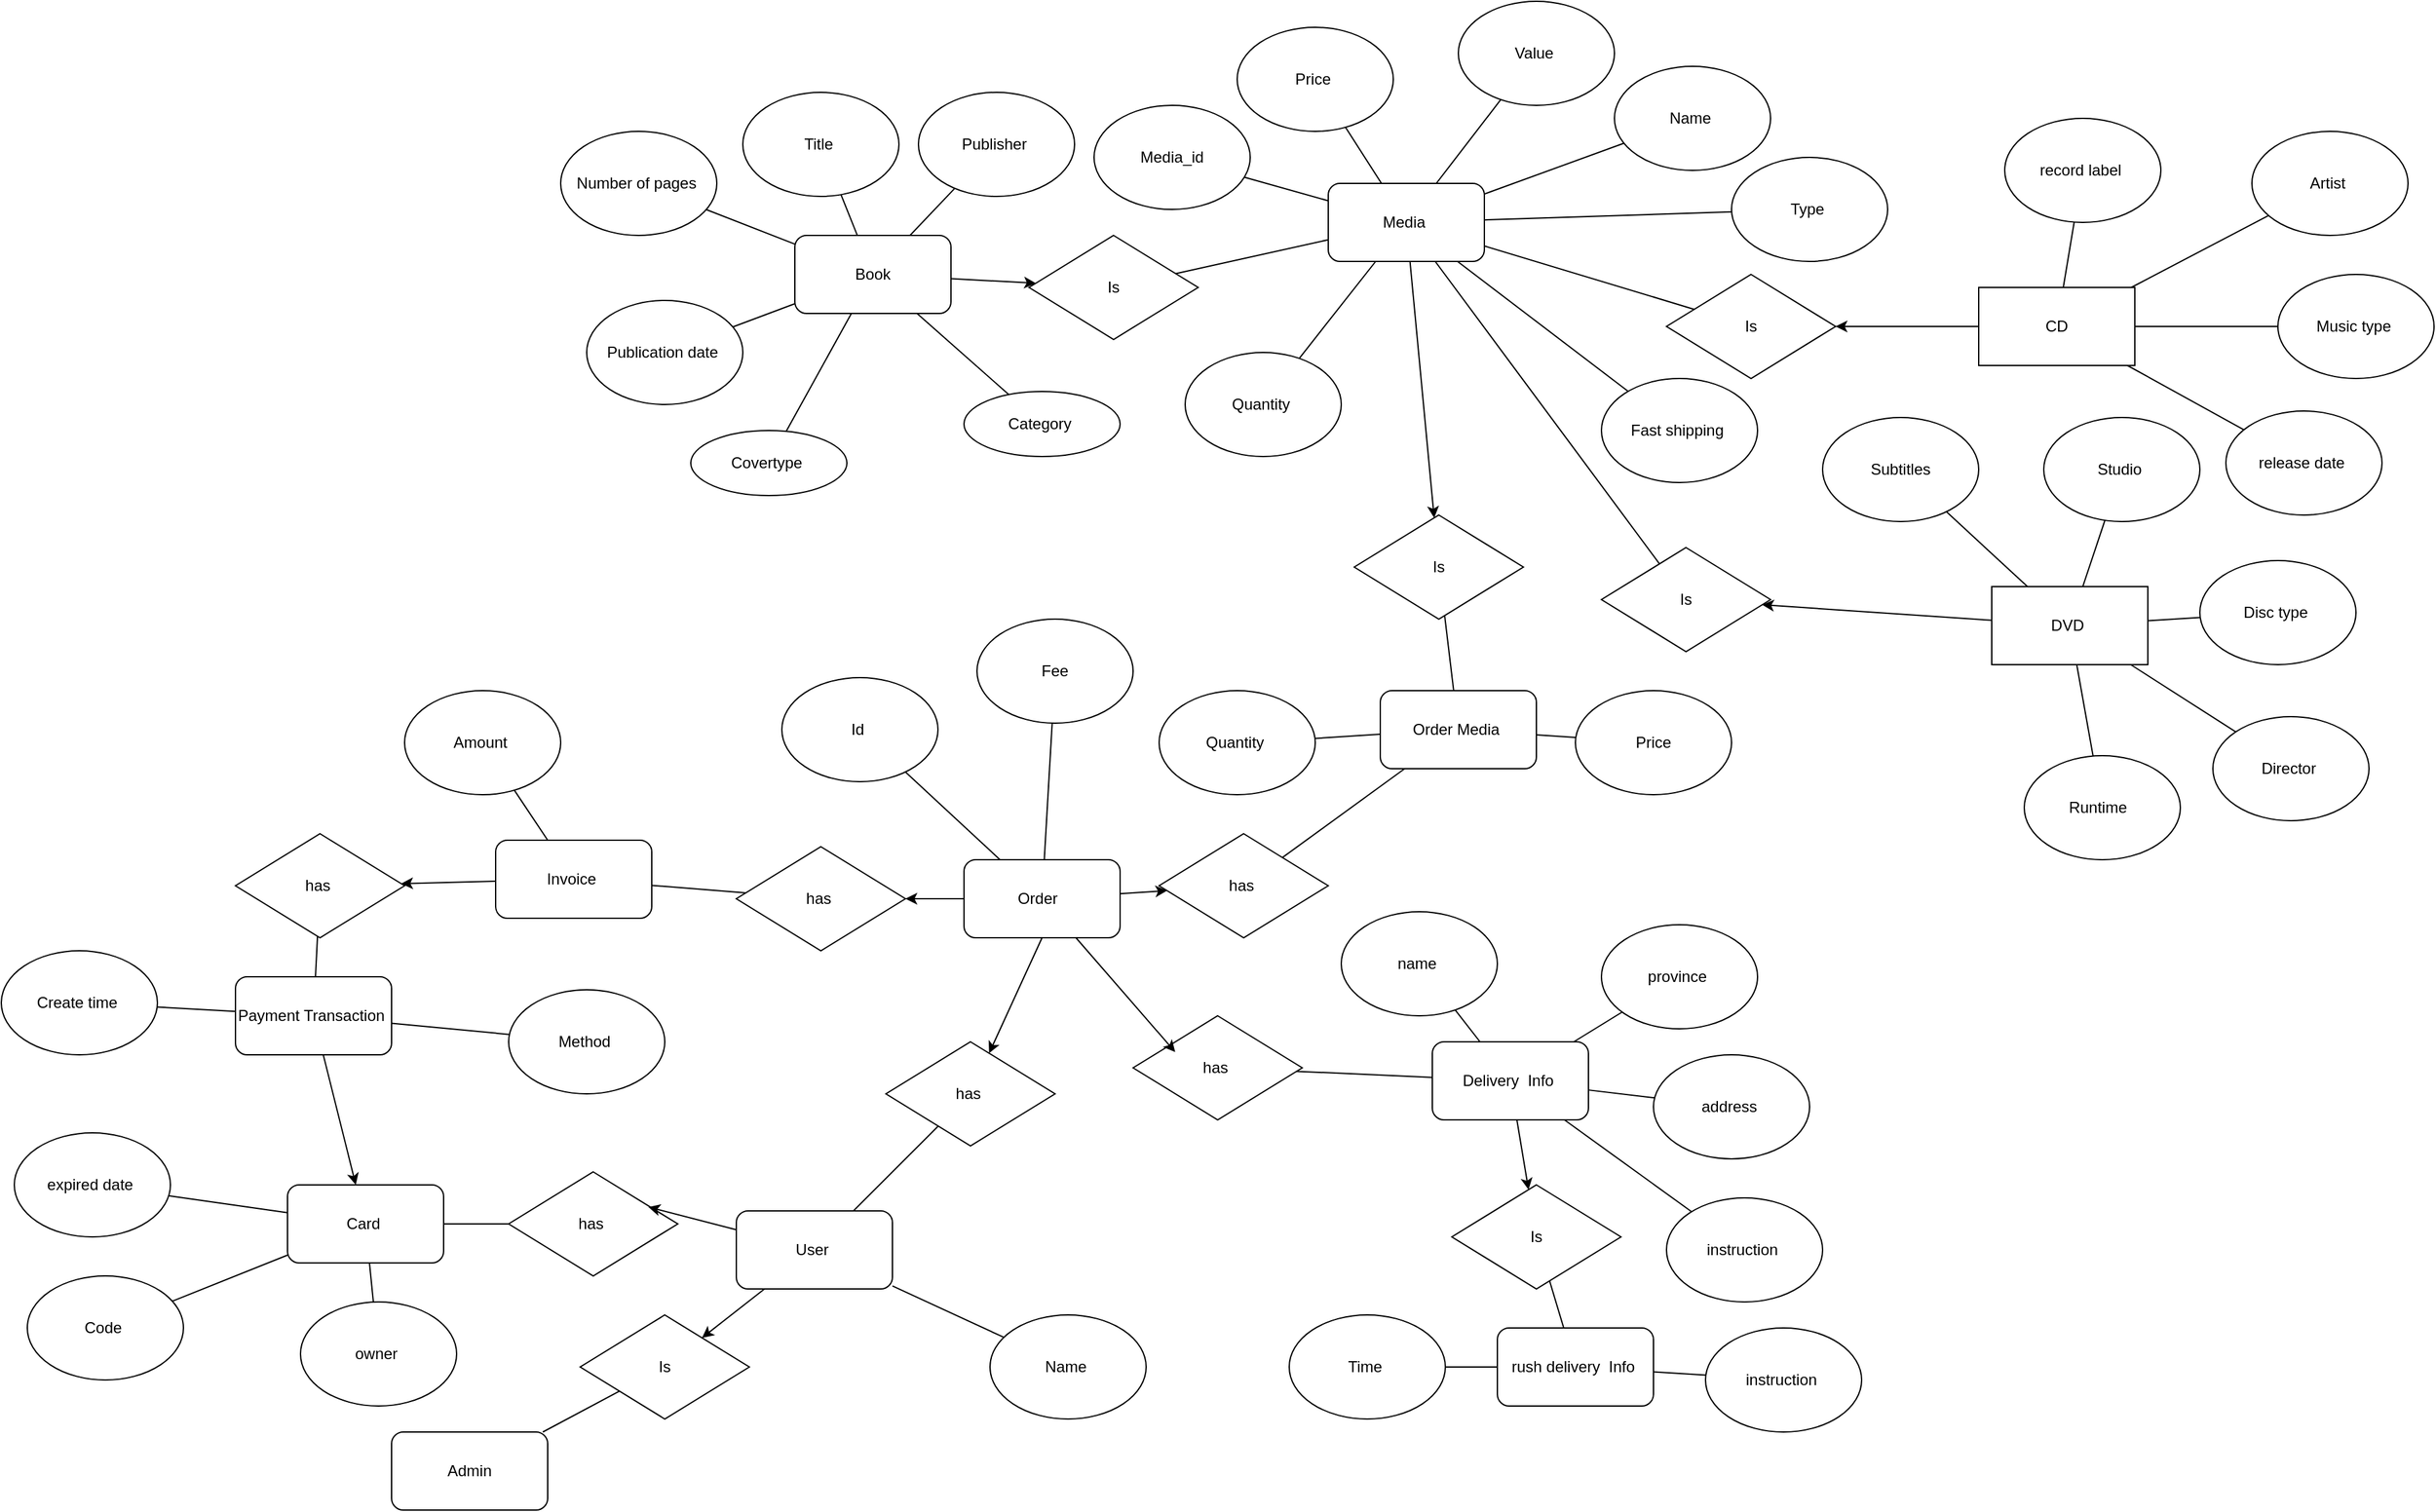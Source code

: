 <mxfile version="22.1.16" type="device">
  <diagram name="Page-1" id="R1H3UA-tNkKQL1K4CGxP">
    <mxGraphModel dx="1954" dy="619" grid="1" gridSize="10" guides="1" tooltips="1" connect="1" arrows="1" fold="1" page="1" pageScale="1" pageWidth="850" pageHeight="1100" math="0" shadow="0">
      <root>
        <mxCell id="0" />
        <mxCell id="1" parent="0" />
        <mxCell id="XvCOI-l9SwH52kkt3zpC-1" value="Book" style="rounded=1;whiteSpace=wrap;html=1;" parent="1" vertex="1">
          <mxGeometry x="210" y="270" width="120" height="60" as="geometry" />
        </mxCell>
        <mxCell id="XvCOI-l9SwH52kkt3zpC-2" value="Number of pages&amp;nbsp;" style="ellipse;whiteSpace=wrap;html=1;" parent="1" vertex="1">
          <mxGeometry x="30" y="190" width="120" height="80" as="geometry" />
        </mxCell>
        <mxCell id="XvCOI-l9SwH52kkt3zpC-3" value="Title&amp;nbsp;" style="ellipse;whiteSpace=wrap;html=1;" parent="1" vertex="1">
          <mxGeometry x="170" y="160" width="120" height="80" as="geometry" />
        </mxCell>
        <mxCell id="XvCOI-l9SwH52kkt3zpC-4" value="Publisher&amp;nbsp;" style="ellipse;whiteSpace=wrap;html=1;" parent="1" vertex="1">
          <mxGeometry x="305" y="160" width="120" height="80" as="geometry" />
        </mxCell>
        <mxCell id="XvCOI-l9SwH52kkt3zpC-5" value="Publication date&amp;nbsp;" style="ellipse;whiteSpace=wrap;html=1;" parent="1" vertex="1">
          <mxGeometry x="50" y="320" width="120" height="80" as="geometry" />
        </mxCell>
        <mxCell id="XvCOI-l9SwH52kkt3zpC-6" value="" style="endArrow=none;html=1;rounded=0;" parent="1" source="XvCOI-l9SwH52kkt3zpC-5" target="XvCOI-l9SwH52kkt3zpC-1" edge="1">
          <mxGeometry width="50" height="50" relative="1" as="geometry">
            <mxPoint x="400" y="340" as="sourcePoint" />
            <mxPoint x="450" y="290" as="targetPoint" />
          </mxGeometry>
        </mxCell>
        <mxCell id="XvCOI-l9SwH52kkt3zpC-7" value="" style="endArrow=none;html=1;rounded=0;" parent="1" source="XvCOI-l9SwH52kkt3zpC-2" target="XvCOI-l9SwH52kkt3zpC-1" edge="1">
          <mxGeometry width="50" height="50" relative="1" as="geometry">
            <mxPoint x="172" y="351" as="sourcePoint" />
            <mxPoint x="220" y="333" as="targetPoint" />
          </mxGeometry>
        </mxCell>
        <mxCell id="XvCOI-l9SwH52kkt3zpC-8" value="" style="endArrow=none;html=1;rounded=0;" parent="1" source="XvCOI-l9SwH52kkt3zpC-3" target="XvCOI-l9SwH52kkt3zpC-1" edge="1">
          <mxGeometry width="50" height="50" relative="1" as="geometry">
            <mxPoint x="182" y="361" as="sourcePoint" />
            <mxPoint x="230" y="343" as="targetPoint" />
          </mxGeometry>
        </mxCell>
        <mxCell id="XvCOI-l9SwH52kkt3zpC-9" value="" style="endArrow=none;html=1;rounded=0;" parent="1" source="XvCOI-l9SwH52kkt3zpC-4" target="XvCOI-l9SwH52kkt3zpC-1" edge="1">
          <mxGeometry width="50" height="50" relative="1" as="geometry">
            <mxPoint x="255" y="249" as="sourcePoint" />
            <mxPoint x="268" y="280" as="targetPoint" />
          </mxGeometry>
        </mxCell>
        <mxCell id="XvCOI-l9SwH52kkt3zpC-10" value="Media&amp;nbsp;" style="rounded=1;whiteSpace=wrap;html=1;" parent="1" vertex="1">
          <mxGeometry x="620" y="230" width="120" height="60" as="geometry" />
        </mxCell>
        <mxCell id="XvCOI-l9SwH52kkt3zpC-11" value="Media_id" style="ellipse;whiteSpace=wrap;html=1;" parent="1" vertex="1">
          <mxGeometry x="440" y="170" width="120" height="80" as="geometry" />
        </mxCell>
        <mxCell id="XvCOI-l9SwH52kkt3zpC-12" value="Price&amp;nbsp;" style="ellipse;whiteSpace=wrap;html=1;" parent="1" vertex="1">
          <mxGeometry x="550" y="110" width="120" height="80" as="geometry" />
        </mxCell>
        <mxCell id="XvCOI-l9SwH52kkt3zpC-13" value="Type&amp;nbsp;" style="ellipse;whiteSpace=wrap;html=1;" parent="1" vertex="1">
          <mxGeometry x="930" y="210" width="120" height="80" as="geometry" />
        </mxCell>
        <mxCell id="XvCOI-l9SwH52kkt3zpC-15" value="Name&amp;nbsp;" style="ellipse;whiteSpace=wrap;html=1;" parent="1" vertex="1">
          <mxGeometry x="840" y="140" width="120" height="80" as="geometry" />
        </mxCell>
        <mxCell id="XvCOI-l9SwH52kkt3zpC-16" value="" style="endArrow=none;html=1;rounded=0;" parent="1" source="XvCOI-l9SwH52kkt3zpC-11" target="XvCOI-l9SwH52kkt3zpC-10" edge="1">
          <mxGeometry width="50" height="50" relative="1" as="geometry">
            <mxPoint x="540" y="340" as="sourcePoint" />
            <mxPoint x="623.164" y="298.426" as="targetPoint" />
          </mxGeometry>
        </mxCell>
        <mxCell id="XvCOI-l9SwH52kkt3zpC-17" value="" style="endArrow=none;html=1;rounded=0;" parent="1" source="XvCOI-l9SwH52kkt3zpC-12" target="XvCOI-l9SwH52kkt3zpC-10" edge="1">
          <mxGeometry width="50" height="50" relative="1" as="geometry">
            <mxPoint x="569" y="250" as="sourcePoint" />
            <mxPoint x="660" y="290" as="targetPoint" />
          </mxGeometry>
        </mxCell>
        <mxCell id="XvCOI-l9SwH52kkt3zpC-18" value="" style="endArrow=none;html=1;rounded=0;" parent="1" source="XvCOI-l9SwH52kkt3zpC-15" target="XvCOI-l9SwH52kkt3zpC-10" edge="1">
          <mxGeometry width="50" height="50" relative="1" as="geometry">
            <mxPoint x="667" y="250" as="sourcePoint" />
            <mxPoint x="697.132" y="298.58" as="targetPoint" />
          </mxGeometry>
        </mxCell>
        <mxCell id="XvCOI-l9SwH52kkt3zpC-19" value="" style="endArrow=none;html=1;rounded=0;" parent="1" source="XvCOI-l9SwH52kkt3zpC-13" target="XvCOI-l9SwH52kkt3zpC-10" edge="1">
          <mxGeometry width="50" height="50" relative="1" as="geometry">
            <mxPoint x="763" y="261" as="sourcePoint" />
            <mxPoint x="715.635" y="315.021" as="targetPoint" />
          </mxGeometry>
        </mxCell>
        <mxCell id="XvCOI-l9SwH52kkt3zpC-20" value="Is" style="rhombus;whiteSpace=wrap;html=1;" parent="1" vertex="1">
          <mxGeometry x="390" y="270" width="130" height="80" as="geometry" />
        </mxCell>
        <mxCell id="XvCOI-l9SwH52kkt3zpC-23" value="CD" style="rounded=0;whiteSpace=wrap;html=1;" parent="1" vertex="1">
          <mxGeometry x="1120" y="310" width="120" height="60" as="geometry" />
        </mxCell>
        <mxCell id="XvCOI-l9SwH52kkt3zpC-25" value="" style="endArrow=classic;html=1;rounded=0;" parent="1" source="XvCOI-l9SwH52kkt3zpC-1" target="XvCOI-l9SwH52kkt3zpC-20" edge="1">
          <mxGeometry width="50" height="50" relative="1" as="geometry">
            <mxPoint x="360" y="350" as="sourcePoint" />
            <mxPoint x="410" y="300" as="targetPoint" />
          </mxGeometry>
        </mxCell>
        <mxCell id="XvCOI-l9SwH52kkt3zpC-26" value="Is" style="rhombus;whiteSpace=wrap;html=1;" parent="1" vertex="1">
          <mxGeometry x="880" y="300" width="130" height="80" as="geometry" />
        </mxCell>
        <mxCell id="XvCOI-l9SwH52kkt3zpC-27" value="" style="endArrow=classic;html=1;rounded=0;" parent="1" source="XvCOI-l9SwH52kkt3zpC-23" target="XvCOI-l9SwH52kkt3zpC-26" edge="1">
          <mxGeometry width="50" height="50" relative="1" as="geometry">
            <mxPoint x="870" y="440" as="sourcePoint" />
            <mxPoint x="920" y="390" as="targetPoint" />
          </mxGeometry>
        </mxCell>
        <mxCell id="XvCOI-l9SwH52kkt3zpC-28" value="" style="endArrow=none;html=1;rounded=0;" parent="1" source="XvCOI-l9SwH52kkt3zpC-20" target="XvCOI-l9SwH52kkt3zpC-10" edge="1">
          <mxGeometry width="50" height="50" relative="1" as="geometry">
            <mxPoint x="570" y="250" as="sourcePoint" />
            <mxPoint x="639" y="300" as="targetPoint" />
          </mxGeometry>
        </mxCell>
        <mxCell id="XvCOI-l9SwH52kkt3zpC-29" value="" style="endArrow=none;html=1;rounded=0;" parent="1" source="XvCOI-l9SwH52kkt3zpC-10" target="XvCOI-l9SwH52kkt3zpC-26" edge="1">
          <mxGeometry width="50" height="50" relative="1" as="geometry">
            <mxPoint x="541" y="316" as="sourcePoint" />
            <mxPoint x="620" y="324" as="targetPoint" />
          </mxGeometry>
        </mxCell>
        <mxCell id="Qv5DYJu_NGLK9d-pOGgD-1" value="Covertype&amp;nbsp;" style="ellipse;whiteSpace=wrap;html=1;" parent="1" vertex="1">
          <mxGeometry x="130" y="420" width="120" height="50" as="geometry" />
        </mxCell>
        <mxCell id="Qv5DYJu_NGLK9d-pOGgD-3" value="" style="endArrow=none;html=1;rounded=0;" parent="1" source="Qv5DYJu_NGLK9d-pOGgD-1" target="XvCOI-l9SwH52kkt3zpC-1" edge="1">
          <mxGeometry width="50" height="50" relative="1" as="geometry">
            <mxPoint x="540" y="350" as="sourcePoint" />
            <mxPoint x="590" y="300" as="targetPoint" />
          </mxGeometry>
        </mxCell>
        <mxCell id="Qv5DYJu_NGLK9d-pOGgD-5" value="Category&amp;nbsp;" style="ellipse;whiteSpace=wrap;html=1;" parent="1" vertex="1">
          <mxGeometry x="340" y="390" width="120" height="50" as="geometry" />
        </mxCell>
        <mxCell id="Qv5DYJu_NGLK9d-pOGgD-10" value="" style="endArrow=none;html=1;rounded=0;" parent="1" source="Qv5DYJu_NGLK9d-pOGgD-5" target="XvCOI-l9SwH52kkt3zpC-1" edge="1">
          <mxGeometry width="50" height="50" relative="1" as="geometry">
            <mxPoint x="540" y="350" as="sourcePoint" />
            <mxPoint x="590" y="300" as="targetPoint" />
          </mxGeometry>
        </mxCell>
        <mxCell id="Qv5DYJu_NGLK9d-pOGgD-11" value="Value&amp;nbsp;" style="ellipse;whiteSpace=wrap;html=1;" parent="1" vertex="1">
          <mxGeometry x="720" y="90" width="120" height="80" as="geometry" />
        </mxCell>
        <mxCell id="Qv5DYJu_NGLK9d-pOGgD-12" value="" style="endArrow=none;html=1;rounded=0;" parent="1" source="XvCOI-l9SwH52kkt3zpC-10" target="Qv5DYJu_NGLK9d-pOGgD-11" edge="1">
          <mxGeometry width="50" height="50" relative="1" as="geometry">
            <mxPoint x="540" y="350" as="sourcePoint" />
            <mxPoint x="590" y="300" as="targetPoint" />
          </mxGeometry>
        </mxCell>
        <mxCell id="Qv5DYJu_NGLK9d-pOGgD-13" value="Quantity&amp;nbsp;" style="ellipse;whiteSpace=wrap;html=1;" parent="1" vertex="1">
          <mxGeometry x="510" y="360" width="120" height="80" as="geometry" />
        </mxCell>
        <mxCell id="Qv5DYJu_NGLK9d-pOGgD-14" value="Fast shipping&amp;nbsp;" style="ellipse;whiteSpace=wrap;html=1;" parent="1" vertex="1">
          <mxGeometry x="830" y="380" width="120" height="80" as="geometry" />
        </mxCell>
        <mxCell id="Qv5DYJu_NGLK9d-pOGgD-15" value="" style="endArrow=none;html=1;rounded=0;" parent="1" source="Qv5DYJu_NGLK9d-pOGgD-13" target="XvCOI-l9SwH52kkt3zpC-10" edge="1">
          <mxGeometry width="50" height="50" relative="1" as="geometry">
            <mxPoint x="540" y="350" as="sourcePoint" />
            <mxPoint x="590" y="300" as="targetPoint" />
          </mxGeometry>
        </mxCell>
        <mxCell id="Qv5DYJu_NGLK9d-pOGgD-16" value="" style="endArrow=none;html=1;rounded=0;" parent="1" source="Qv5DYJu_NGLK9d-pOGgD-14" target="XvCOI-l9SwH52kkt3zpC-10" edge="1">
          <mxGeometry width="50" height="50" relative="1" as="geometry">
            <mxPoint x="615" y="378" as="sourcePoint" />
            <mxPoint x="647" y="350" as="targetPoint" />
          </mxGeometry>
        </mxCell>
        <mxCell id="Qv5DYJu_NGLK9d-pOGgD-19" value="record label&amp;nbsp;" style="ellipse;whiteSpace=wrap;html=1;" parent="1" vertex="1">
          <mxGeometry x="1140" y="180" width="120" height="80" as="geometry" />
        </mxCell>
        <mxCell id="Qv5DYJu_NGLK9d-pOGgD-20" value="Artist&amp;nbsp;" style="ellipse;whiteSpace=wrap;html=1;" parent="1" vertex="1">
          <mxGeometry x="1330" y="190" width="120" height="80" as="geometry" />
        </mxCell>
        <mxCell id="Qv5DYJu_NGLK9d-pOGgD-21" value="Music type&amp;nbsp;" style="ellipse;whiteSpace=wrap;html=1;" parent="1" vertex="1">
          <mxGeometry x="1350" y="300" width="120" height="80" as="geometry" />
        </mxCell>
        <mxCell id="Qv5DYJu_NGLK9d-pOGgD-22" value="release date&amp;nbsp;" style="ellipse;whiteSpace=wrap;html=1;" parent="1" vertex="1">
          <mxGeometry x="1310" y="405" width="120" height="80" as="geometry" />
        </mxCell>
        <mxCell id="Qv5DYJu_NGLK9d-pOGgD-23" value="" style="endArrow=none;html=1;rounded=0;" parent="1" source="Qv5DYJu_NGLK9d-pOGgD-19" target="XvCOI-l9SwH52kkt3zpC-23" edge="1">
          <mxGeometry width="50" height="50" relative="1" as="geometry">
            <mxPoint x="942" y="271" as="sourcePoint" />
            <mxPoint x="740" y="309" as="targetPoint" />
          </mxGeometry>
        </mxCell>
        <mxCell id="Qv5DYJu_NGLK9d-pOGgD-24" value="" style="endArrow=none;html=1;rounded=0;" parent="1" source="Qv5DYJu_NGLK9d-pOGgD-20" target="XvCOI-l9SwH52kkt3zpC-23" edge="1">
          <mxGeometry width="50" height="50" relative="1" as="geometry">
            <mxPoint x="1203" y="270" as="sourcePoint" />
            <mxPoint x="1195" y="320" as="targetPoint" />
          </mxGeometry>
        </mxCell>
        <mxCell id="Qv5DYJu_NGLK9d-pOGgD-27" value="" style="endArrow=none;html=1;rounded=0;" parent="1" source="Qv5DYJu_NGLK9d-pOGgD-21" target="XvCOI-l9SwH52kkt3zpC-23" edge="1">
          <mxGeometry width="50" height="50" relative="1" as="geometry">
            <mxPoint x="1353" y="265" as="sourcePoint" />
            <mxPoint x="1247" y="320" as="targetPoint" />
          </mxGeometry>
        </mxCell>
        <mxCell id="Qv5DYJu_NGLK9d-pOGgD-28" value="" style="endArrow=none;html=1;rounded=0;" parent="1" source="Qv5DYJu_NGLK9d-pOGgD-22" target="XvCOI-l9SwH52kkt3zpC-23" edge="1">
          <mxGeometry width="50" height="50" relative="1" as="geometry">
            <mxPoint x="1360" y="350" as="sourcePoint" />
            <mxPoint x="1250" y="350" as="targetPoint" />
          </mxGeometry>
        </mxCell>
        <mxCell id="Qv5DYJu_NGLK9d-pOGgD-29" value="Is" style="rhombus;whiteSpace=wrap;html=1;" parent="1" vertex="1">
          <mxGeometry x="830" y="510" width="130" height="80" as="geometry" />
        </mxCell>
        <mxCell id="Qv5DYJu_NGLK9d-pOGgD-30" value="" style="endArrow=none;html=1;rounded=0;" parent="1" source="XvCOI-l9SwH52kkt3zpC-10" target="Qv5DYJu_NGLK9d-pOGgD-29" edge="1">
          <mxGeometry width="50" height="50" relative="1" as="geometry">
            <mxPoint x="740" y="327" as="sourcePoint" />
            <mxPoint x="880" y="344" as="targetPoint" />
          </mxGeometry>
        </mxCell>
        <mxCell id="Qv5DYJu_NGLK9d-pOGgD-31" value="DVD&amp;nbsp;" style="rounded=0;whiteSpace=wrap;html=1;" parent="1" vertex="1">
          <mxGeometry x="1130" y="540" width="120" height="60" as="geometry" />
        </mxCell>
        <mxCell id="Qv5DYJu_NGLK9d-pOGgD-32" value="Disc type&amp;nbsp;" style="ellipse;whiteSpace=wrap;html=1;" parent="1" vertex="1">
          <mxGeometry x="1290" y="520" width="120" height="80" as="geometry" />
        </mxCell>
        <mxCell id="Qv5DYJu_NGLK9d-pOGgD-33" value="Director&amp;nbsp;" style="ellipse;whiteSpace=wrap;html=1;" parent="1" vertex="1">
          <mxGeometry x="1300" y="640" width="120" height="80" as="geometry" />
        </mxCell>
        <mxCell id="Qv5DYJu_NGLK9d-pOGgD-34" value="Runtime&amp;nbsp;&amp;nbsp;" style="ellipse;whiteSpace=wrap;html=1;" parent="1" vertex="1">
          <mxGeometry x="1155" y="670" width="120" height="80" as="geometry" />
        </mxCell>
        <mxCell id="Qv5DYJu_NGLK9d-pOGgD-35" value="Studio&amp;nbsp;" style="ellipse;whiteSpace=wrap;html=1;" parent="1" vertex="1">
          <mxGeometry x="1170" y="410" width="120" height="80" as="geometry" />
        </mxCell>
        <mxCell id="Qv5DYJu_NGLK9d-pOGgD-37" value="Subtitles" style="ellipse;whiteSpace=wrap;html=1;" parent="1" vertex="1">
          <mxGeometry x="1000" y="410" width="120" height="80" as="geometry" />
        </mxCell>
        <mxCell id="Qv5DYJu_NGLK9d-pOGgD-38" value="" style="endArrow=classic;html=1;rounded=0;" parent="1" source="Qv5DYJu_NGLK9d-pOGgD-31" target="Qv5DYJu_NGLK9d-pOGgD-29" edge="1">
          <mxGeometry width="50" height="50" relative="1" as="geometry">
            <mxPoint x="1150" y="549" as="sourcePoint" />
            <mxPoint x="1020" y="549" as="targetPoint" />
          </mxGeometry>
        </mxCell>
        <mxCell id="Qv5DYJu_NGLK9d-pOGgD-39" value="" style="endArrow=none;html=1;rounded=0;" parent="1" source="Qv5DYJu_NGLK9d-pOGgD-31" target="Qv5DYJu_NGLK9d-pOGgD-37" edge="1">
          <mxGeometry width="50" height="50" relative="1" as="geometry">
            <mxPoint x="1334" y="429" as="sourcePoint" />
            <mxPoint x="1244" y="380" as="targetPoint" />
          </mxGeometry>
        </mxCell>
        <mxCell id="Qv5DYJu_NGLK9d-pOGgD-40" value="" style="endArrow=none;html=1;rounded=0;" parent="1" source="Qv5DYJu_NGLK9d-pOGgD-31" target="Qv5DYJu_NGLK9d-pOGgD-35" edge="1">
          <mxGeometry width="50" height="50" relative="1" as="geometry">
            <mxPoint x="1168" y="550" as="sourcePoint" />
            <mxPoint x="1105" y="492" as="targetPoint" />
          </mxGeometry>
        </mxCell>
        <mxCell id="Qv5DYJu_NGLK9d-pOGgD-42" value="" style="endArrow=none;html=1;rounded=0;" parent="1" source="Qv5DYJu_NGLK9d-pOGgD-31" target="Qv5DYJu_NGLK9d-pOGgD-32" edge="1">
          <mxGeometry width="50" height="50" relative="1" as="geometry">
            <mxPoint x="1210" y="550" as="sourcePoint" />
            <mxPoint x="1227" y="499" as="targetPoint" />
          </mxGeometry>
        </mxCell>
        <mxCell id="Qv5DYJu_NGLK9d-pOGgD-43" value="" style="endArrow=none;html=1;rounded=0;entryX=0;entryY=0;entryDx=0;entryDy=0;" parent="1" source="Qv5DYJu_NGLK9d-pOGgD-31" target="Qv5DYJu_NGLK9d-pOGgD-33" edge="1">
          <mxGeometry width="50" height="50" relative="1" as="geometry">
            <mxPoint x="1260" y="576" as="sourcePoint" />
            <mxPoint x="1300" y="574" as="targetPoint" />
          </mxGeometry>
        </mxCell>
        <mxCell id="Qv5DYJu_NGLK9d-pOGgD-44" value="" style="endArrow=none;html=1;rounded=0;" parent="1" source="Qv5DYJu_NGLK9d-pOGgD-31" target="Qv5DYJu_NGLK9d-pOGgD-34" edge="1">
          <mxGeometry width="50" height="50" relative="1" as="geometry">
            <mxPoint x="1247" y="610" as="sourcePoint" />
            <mxPoint x="1328" y="662" as="targetPoint" />
          </mxGeometry>
        </mxCell>
        <mxCell id="I_zGrt05Nn_4fMYfp5kU-2" value="Order Media&amp;nbsp;" style="rounded=1;whiteSpace=wrap;html=1;" parent="1" vertex="1">
          <mxGeometry x="660" y="620" width="120" height="60" as="geometry" />
        </mxCell>
        <mxCell id="I_zGrt05Nn_4fMYfp5kU-5" value="Is" style="rhombus;whiteSpace=wrap;html=1;" parent="1" vertex="1">
          <mxGeometry x="640" y="485" width="130" height="80" as="geometry" />
        </mxCell>
        <mxCell id="I_zGrt05Nn_4fMYfp5kU-6" value="" style="endArrow=classic;html=1;rounded=0;" parent="1" source="XvCOI-l9SwH52kkt3zpC-10" target="I_zGrt05Nn_4fMYfp5kU-5" edge="1">
          <mxGeometry width="50" height="50" relative="1" as="geometry">
            <mxPoint x="340" y="313" as="sourcePoint" />
            <mxPoint x="405" y="317" as="targetPoint" />
          </mxGeometry>
        </mxCell>
        <mxCell id="I_zGrt05Nn_4fMYfp5kU-7" value="" style="endArrow=none;html=1;rounded=0;" parent="1" source="I_zGrt05Nn_4fMYfp5kU-2" target="I_zGrt05Nn_4fMYfp5kU-5" edge="1">
          <mxGeometry width="50" height="50" relative="1" as="geometry">
            <mxPoint x="608" y="375" as="sourcePoint" />
            <mxPoint x="666" y="300" as="targetPoint" />
          </mxGeometry>
        </mxCell>
        <mxCell id="I_zGrt05Nn_4fMYfp5kU-8" value="Price" style="ellipse;whiteSpace=wrap;html=1;" parent="1" vertex="1">
          <mxGeometry x="810" y="620" width="120" height="80" as="geometry" />
        </mxCell>
        <mxCell id="I_zGrt05Nn_4fMYfp5kU-9" value="Quantity&amp;nbsp;" style="ellipse;whiteSpace=wrap;html=1;" parent="1" vertex="1">
          <mxGeometry x="490" y="620" width="120" height="80" as="geometry" />
        </mxCell>
        <mxCell id="I_zGrt05Nn_4fMYfp5kU-10" value="" style="endArrow=none;html=1;rounded=0;" parent="1" source="I_zGrt05Nn_4fMYfp5kU-9" target="I_zGrt05Nn_4fMYfp5kU-2" edge="1">
          <mxGeometry width="50" height="50" relative="1" as="geometry">
            <mxPoint x="608" y="375" as="sourcePoint" />
            <mxPoint x="666" y="300" as="targetPoint" />
          </mxGeometry>
        </mxCell>
        <mxCell id="I_zGrt05Nn_4fMYfp5kU-11" value="" style="endArrow=none;html=1;rounded=0;" parent="1" source="I_zGrt05Nn_4fMYfp5kU-8" target="I_zGrt05Nn_4fMYfp5kU-2" edge="1">
          <mxGeometry width="50" height="50" relative="1" as="geometry">
            <mxPoint x="618" y="385" as="sourcePoint" />
            <mxPoint x="676" y="310" as="targetPoint" />
          </mxGeometry>
        </mxCell>
        <mxCell id="I_zGrt05Nn_4fMYfp5kU-71" style="rounded=0;orthogonalLoop=1;jettySize=auto;html=1;exitX=0.5;exitY=1;exitDx=0;exitDy=0;" parent="1" source="I_zGrt05Nn_4fMYfp5kU-12" target="I_zGrt05Nn_4fMYfp5kU-67" edge="1">
          <mxGeometry relative="1" as="geometry" />
        </mxCell>
        <mxCell id="I_zGrt05Nn_4fMYfp5kU-12" value="Order&amp;nbsp;&amp;nbsp;" style="rounded=1;whiteSpace=wrap;html=1;" parent="1" vertex="1">
          <mxGeometry x="340" y="750" width="120" height="60" as="geometry" />
        </mxCell>
        <mxCell id="I_zGrt05Nn_4fMYfp5kU-13" value="has&amp;nbsp;" style="rhombus;whiteSpace=wrap;html=1;" parent="1" vertex="1">
          <mxGeometry x="490" y="730" width="130" height="80" as="geometry" />
        </mxCell>
        <mxCell id="I_zGrt05Nn_4fMYfp5kU-16" value="" style="endArrow=classic;html=1;rounded=0;" parent="1" source="I_zGrt05Nn_4fMYfp5kU-12" target="I_zGrt05Nn_4fMYfp5kU-13" edge="1">
          <mxGeometry width="50" height="50" relative="1" as="geometry">
            <mxPoint x="693" y="300" as="sourcePoint" />
            <mxPoint x="711" y="497" as="targetPoint" />
          </mxGeometry>
        </mxCell>
        <mxCell id="I_zGrt05Nn_4fMYfp5kU-17" value="" style="endArrow=none;html=1;rounded=0;" parent="1" source="I_zGrt05Nn_4fMYfp5kU-13" target="I_zGrt05Nn_4fMYfp5kU-2" edge="1">
          <mxGeometry width="50" height="50" relative="1" as="geometry">
            <mxPoint x="620" y="667" as="sourcePoint" />
            <mxPoint x="670" y="664" as="targetPoint" />
          </mxGeometry>
        </mxCell>
        <mxCell id="I_zGrt05Nn_4fMYfp5kU-18" value="Id&amp;nbsp;" style="ellipse;whiteSpace=wrap;html=1;" parent="1" vertex="1">
          <mxGeometry x="200" y="610" width="120" height="80" as="geometry" />
        </mxCell>
        <mxCell id="I_zGrt05Nn_4fMYfp5kU-19" value="Fee" style="ellipse;whiteSpace=wrap;html=1;" parent="1" vertex="1">
          <mxGeometry x="350" y="565" width="120" height="80" as="geometry" />
        </mxCell>
        <mxCell id="I_zGrt05Nn_4fMYfp5kU-21" value="" style="endArrow=none;html=1;rounded=0;" parent="1" source="I_zGrt05Nn_4fMYfp5kU-18" target="I_zGrt05Nn_4fMYfp5kU-12" edge="1">
          <mxGeometry width="50" height="50" relative="1" as="geometry">
            <mxPoint x="645" y="782" as="sourcePoint" />
            <mxPoint x="709" y="690" as="targetPoint" />
          </mxGeometry>
        </mxCell>
        <mxCell id="I_zGrt05Nn_4fMYfp5kU-22" value="" style="endArrow=none;html=1;rounded=0;" parent="1" source="I_zGrt05Nn_4fMYfp5kU-19" target="I_zGrt05Nn_4fMYfp5kU-12" edge="1">
          <mxGeometry width="50" height="50" relative="1" as="geometry">
            <mxPoint x="370" y="720" as="sourcePoint" />
            <mxPoint x="397" y="780" as="targetPoint" />
          </mxGeometry>
        </mxCell>
        <mxCell id="I_zGrt05Nn_4fMYfp5kU-23" value="has&amp;nbsp;" style="rhombus;whiteSpace=wrap;html=1;" parent="1" vertex="1">
          <mxGeometry x="470" y="870" width="130" height="80" as="geometry" />
        </mxCell>
        <mxCell id="I_zGrt05Nn_4fMYfp5kU-24" value="has&amp;nbsp;" style="rhombus;whiteSpace=wrap;html=1;" parent="1" vertex="1">
          <mxGeometry x="-220" y="730" width="130" height="80" as="geometry" />
        </mxCell>
        <mxCell id="I_zGrt05Nn_4fMYfp5kU-25" value="" style="endArrow=classic;html=1;rounded=0;entryX=0.249;entryY=0.348;entryDx=0;entryDy=0;entryPerimeter=0;" parent="1" source="I_zGrt05Nn_4fMYfp5kU-12" target="I_zGrt05Nn_4fMYfp5kU-23" edge="1">
          <mxGeometry width="50" height="50" relative="1" as="geometry">
            <mxPoint x="450" y="780" as="sourcePoint" />
            <mxPoint x="500" y="780" as="targetPoint" />
          </mxGeometry>
        </mxCell>
        <mxCell id="I_zGrt05Nn_4fMYfp5kU-26" value="Delivery&amp;nbsp; Info&amp;nbsp;" style="rounded=1;whiteSpace=wrap;html=1;" parent="1" vertex="1">
          <mxGeometry x="700" y="890" width="120" height="60" as="geometry" />
        </mxCell>
        <mxCell id="I_zGrt05Nn_4fMYfp5kU-28" value="province&amp;nbsp;" style="ellipse;whiteSpace=wrap;html=1;" parent="1" vertex="1">
          <mxGeometry x="830" y="800" width="120" height="80" as="geometry" />
        </mxCell>
        <mxCell id="I_zGrt05Nn_4fMYfp5kU-29" value="name&amp;nbsp;" style="ellipse;whiteSpace=wrap;html=1;" parent="1" vertex="1">
          <mxGeometry x="630" y="790" width="120" height="80" as="geometry" />
        </mxCell>
        <mxCell id="I_zGrt05Nn_4fMYfp5kU-30" value="instruction&amp;nbsp;" style="ellipse;whiteSpace=wrap;html=1;" parent="1" vertex="1">
          <mxGeometry x="880" y="1010" width="120" height="80" as="geometry" />
        </mxCell>
        <mxCell id="I_zGrt05Nn_4fMYfp5kU-31" value="address&amp;nbsp;" style="ellipse;whiteSpace=wrap;html=1;" parent="1" vertex="1">
          <mxGeometry x="870" y="900" width="120" height="80" as="geometry" />
        </mxCell>
        <mxCell id="I_zGrt05Nn_4fMYfp5kU-34" value="" style="endArrow=none;html=1;rounded=0;" parent="1" source="I_zGrt05Nn_4fMYfp5kU-26" target="I_zGrt05Nn_4fMYfp5kU-29" edge="1">
          <mxGeometry width="50" height="50" relative="1" as="geometry">
            <mxPoint x="595" y="758" as="sourcePoint" />
            <mxPoint x="689" y="690" as="targetPoint" />
          </mxGeometry>
        </mxCell>
        <mxCell id="I_zGrt05Nn_4fMYfp5kU-35" value="" style="endArrow=none;html=1;rounded=0;" parent="1" source="I_zGrt05Nn_4fMYfp5kU-26" target="I_zGrt05Nn_4fMYfp5kU-28" edge="1">
          <mxGeometry width="50" height="50" relative="1" as="geometry">
            <mxPoint x="747" y="900" as="sourcePoint" />
            <mxPoint x="728" y="876" as="targetPoint" />
          </mxGeometry>
        </mxCell>
        <mxCell id="I_zGrt05Nn_4fMYfp5kU-36" value="" style="endArrow=none;html=1;rounded=0;" parent="1" source="I_zGrt05Nn_4fMYfp5kU-26" target="I_zGrt05Nn_4fMYfp5kU-31" edge="1">
          <mxGeometry width="50" height="50" relative="1" as="geometry">
            <mxPoint x="819" y="900" as="sourcePoint" />
            <mxPoint x="856" y="877" as="targetPoint" />
          </mxGeometry>
        </mxCell>
        <mxCell id="I_zGrt05Nn_4fMYfp5kU-37" value="" style="endArrow=none;html=1;rounded=0;" parent="1" source="I_zGrt05Nn_4fMYfp5kU-26" target="I_zGrt05Nn_4fMYfp5kU-30" edge="1">
          <mxGeometry width="50" height="50" relative="1" as="geometry">
            <mxPoint x="830" y="937" as="sourcePoint" />
            <mxPoint x="881" y="943" as="targetPoint" />
          </mxGeometry>
        </mxCell>
        <mxCell id="I_zGrt05Nn_4fMYfp5kU-38" value="" style="endArrow=none;html=1;rounded=0;" parent="1" source="I_zGrt05Nn_4fMYfp5kU-23" target="I_zGrt05Nn_4fMYfp5kU-26" edge="1">
          <mxGeometry width="50" height="50" relative="1" as="geometry">
            <mxPoint x="747" y="900" as="sourcePoint" />
            <mxPoint x="728" y="876" as="targetPoint" />
          </mxGeometry>
        </mxCell>
        <mxCell id="I_zGrt05Nn_4fMYfp5kU-39" value="Is" style="rhombus;whiteSpace=wrap;html=1;" parent="1" vertex="1">
          <mxGeometry x="715" y="1000" width="130" height="80" as="geometry" />
        </mxCell>
        <mxCell id="I_zGrt05Nn_4fMYfp5kU-40" value="" style="endArrow=classic;html=1;rounded=0;" parent="1" source="I_zGrt05Nn_4fMYfp5kU-26" target="I_zGrt05Nn_4fMYfp5kU-39" edge="1">
          <mxGeometry width="50" height="50" relative="1" as="geometry">
            <mxPoint x="426" y="810" as="sourcePoint" />
            <mxPoint x="542" y="908" as="targetPoint" />
          </mxGeometry>
        </mxCell>
        <mxCell id="I_zGrt05Nn_4fMYfp5kU-41" value="rush delivery&amp;nbsp; Info&amp;nbsp;" style="rounded=1;whiteSpace=wrap;html=1;" parent="1" vertex="1">
          <mxGeometry x="750" y="1110" width="120" height="60" as="geometry" />
        </mxCell>
        <mxCell id="I_zGrt05Nn_4fMYfp5kU-42" value="" style="endArrow=none;html=1;rounded=0;" parent="1" source="I_zGrt05Nn_4fMYfp5kU-39" target="I_zGrt05Nn_4fMYfp5kU-41" edge="1">
          <mxGeometry width="50" height="50" relative="1" as="geometry">
            <mxPoint x="635" y="923" as="sourcePoint" />
            <mxPoint x="710" y="927" as="targetPoint" />
          </mxGeometry>
        </mxCell>
        <mxCell id="I_zGrt05Nn_4fMYfp5kU-44" value="instruction&amp;nbsp;" style="ellipse;whiteSpace=wrap;html=1;" parent="1" vertex="1">
          <mxGeometry x="910" y="1110" width="120" height="80" as="geometry" />
        </mxCell>
        <mxCell id="I_zGrt05Nn_4fMYfp5kU-45" value="Time&amp;nbsp;" style="ellipse;whiteSpace=wrap;html=1;" parent="1" vertex="1">
          <mxGeometry x="590" y="1100" width="120" height="80" as="geometry" />
        </mxCell>
        <mxCell id="I_zGrt05Nn_4fMYfp5kU-46" value="" style="endArrow=none;html=1;rounded=0;" parent="1" source="I_zGrt05Nn_4fMYfp5kU-45" target="I_zGrt05Nn_4fMYfp5kU-41" edge="1">
          <mxGeometry width="50" height="50" relative="1" as="geometry">
            <mxPoint x="800" y="1084" as="sourcePoint" />
            <mxPoint x="811" y="1120" as="targetPoint" />
          </mxGeometry>
        </mxCell>
        <mxCell id="I_zGrt05Nn_4fMYfp5kU-47" value="" style="endArrow=none;html=1;rounded=0;" parent="1" source="I_zGrt05Nn_4fMYfp5kU-41" target="I_zGrt05Nn_4fMYfp5kU-44" edge="1">
          <mxGeometry width="50" height="50" relative="1" as="geometry">
            <mxPoint x="780" y="1150" as="sourcePoint" />
            <mxPoint x="760" y="1150" as="targetPoint" />
          </mxGeometry>
        </mxCell>
        <mxCell id="I_zGrt05Nn_4fMYfp5kU-48" value="Invoice&amp;nbsp;" style="rounded=1;whiteSpace=wrap;html=1;" parent="1" vertex="1">
          <mxGeometry x="-20" y="735" width="120" height="60" as="geometry" />
        </mxCell>
        <mxCell id="I_zGrt05Nn_4fMYfp5kU-49" value="has&amp;nbsp;" style="rhombus;whiteSpace=wrap;html=1;" parent="1" vertex="1">
          <mxGeometry x="165" y="740" width="130" height="80" as="geometry" />
        </mxCell>
        <mxCell id="I_zGrt05Nn_4fMYfp5kU-50" value="" style="endArrow=classic;html=1;rounded=0;" parent="1" source="I_zGrt05Nn_4fMYfp5kU-12" target="I_zGrt05Nn_4fMYfp5kU-49" edge="1">
          <mxGeometry width="50" height="50" relative="1" as="geometry">
            <mxPoint x="186.696" y="720" as="sourcePoint" />
            <mxPoint x="290" y="828" as="targetPoint" />
          </mxGeometry>
        </mxCell>
        <mxCell id="I_zGrt05Nn_4fMYfp5kU-51" value="" style="endArrow=none;html=1;rounded=0;" parent="1" source="I_zGrt05Nn_4fMYfp5kU-48" target="I_zGrt05Nn_4fMYfp5kU-49" edge="1">
          <mxGeometry width="50" height="50" relative="1" as="geometry">
            <mxPoint x="150" y="775.862" as="sourcePoint" />
            <mxPoint x="380" y="760" as="targetPoint" />
          </mxGeometry>
        </mxCell>
        <mxCell id="I_zGrt05Nn_4fMYfp5kU-54" value="Amount&amp;nbsp;" style="ellipse;whiteSpace=wrap;html=1;" parent="1" vertex="1">
          <mxGeometry x="-90" y="620" width="120" height="80" as="geometry" />
        </mxCell>
        <mxCell id="I_zGrt05Nn_4fMYfp5kU-55" value="Create time&amp;nbsp;" style="ellipse;whiteSpace=wrap;html=1;" parent="1" vertex="1">
          <mxGeometry x="-400" y="820" width="120" height="80" as="geometry" />
        </mxCell>
        <mxCell id="I_zGrt05Nn_4fMYfp5kU-57" value="" style="endArrow=none;html=1;rounded=0;" parent="1" source="I_zGrt05Nn_4fMYfp5kU-54" target="I_zGrt05Nn_4fMYfp5kU-48" edge="1">
          <mxGeometry width="50" height="50" relative="1" as="geometry">
            <mxPoint x="-220" y="820" as="sourcePoint" />
            <mxPoint x="-170" y="770" as="targetPoint" />
          </mxGeometry>
        </mxCell>
        <mxCell id="I_zGrt05Nn_4fMYfp5kU-58" value="" style="endArrow=classic;html=1;rounded=0;" parent="1" source="I_zGrt05Nn_4fMYfp5kU-48" target="I_zGrt05Nn_4fMYfp5kU-24" edge="1">
          <mxGeometry width="50" height="50" relative="1" as="geometry">
            <mxPoint x="350" y="790" as="sourcePoint" />
            <mxPoint x="305" y="790" as="targetPoint" />
          </mxGeometry>
        </mxCell>
        <mxCell id="I_zGrt05Nn_4fMYfp5kU-59" value="Payment Transaction&amp;nbsp;" style="rounded=1;whiteSpace=wrap;html=1;" parent="1" vertex="1">
          <mxGeometry x="-220" y="840" width="120" height="60" as="geometry" />
        </mxCell>
        <mxCell id="I_zGrt05Nn_4fMYfp5kU-60" value="" style="endArrow=none;html=1;rounded=0;" parent="1" source="I_zGrt05Nn_4fMYfp5kU-59" target="I_zGrt05Nn_4fMYfp5kU-24" edge="1">
          <mxGeometry width="50" height="50" relative="1" as="geometry">
            <mxPoint x="-410" y="876.5" as="sourcePoint" />
            <mxPoint x="-121" y="803.5" as="targetPoint" />
          </mxGeometry>
        </mxCell>
        <mxCell id="I_zGrt05Nn_4fMYfp5kU-63" value="Method&amp;nbsp;" style="ellipse;whiteSpace=wrap;html=1;" parent="1" vertex="1">
          <mxGeometry x="-10" y="850" width="120" height="80" as="geometry" />
        </mxCell>
        <mxCell id="I_zGrt05Nn_4fMYfp5kU-64" value="" style="endArrow=none;html=1;rounded=0;" parent="1" source="I_zGrt05Nn_4fMYfp5kU-55" target="I_zGrt05Nn_4fMYfp5kU-59" edge="1">
          <mxGeometry width="50" height="50" relative="1" as="geometry">
            <mxPoint x="70" y="783" as="sourcePoint" />
            <mxPoint x="179" y="787" as="targetPoint" />
          </mxGeometry>
        </mxCell>
        <mxCell id="I_zGrt05Nn_4fMYfp5kU-65" value="" style="endArrow=none;html=1;rounded=0;" parent="1" source="I_zGrt05Nn_4fMYfp5kU-59" target="I_zGrt05Nn_4fMYfp5kU-63" edge="1">
          <mxGeometry width="50" height="50" relative="1" as="geometry">
            <mxPoint x="-270" y="873" as="sourcePoint" />
            <mxPoint x="-210" y="877" as="targetPoint" />
          </mxGeometry>
        </mxCell>
        <mxCell id="I_zGrt05Nn_4fMYfp5kU-67" value="has&amp;nbsp;" style="rhombus;whiteSpace=wrap;html=1;" parent="1" vertex="1">
          <mxGeometry x="280" y="890" width="130" height="80" as="geometry" />
        </mxCell>
        <mxCell id="I_zGrt05Nn_4fMYfp5kU-73" value="User&amp;nbsp;" style="rounded=1;whiteSpace=wrap;html=1;" parent="1" vertex="1">
          <mxGeometry x="165" y="1020" width="120" height="60" as="geometry" />
        </mxCell>
        <mxCell id="I_zGrt05Nn_4fMYfp5kU-76" value="Name&amp;nbsp;" style="ellipse;whiteSpace=wrap;html=1;" parent="1" vertex="1">
          <mxGeometry x="360" y="1100" width="120" height="80" as="geometry" />
        </mxCell>
        <mxCell id="I_zGrt05Nn_4fMYfp5kU-79" value="" style="endArrow=none;html=1;rounded=0;" parent="1" source="I_zGrt05Nn_4fMYfp5kU-73" target="I_zGrt05Nn_4fMYfp5kU-67" edge="1">
          <mxGeometry width="50" height="50" relative="1" as="geometry">
            <mxPoint x="-90" y="886" as="sourcePoint" />
            <mxPoint x="1" y="894" as="targetPoint" />
          </mxGeometry>
        </mxCell>
        <mxCell id="I_zGrt05Nn_4fMYfp5kU-80" value="" style="endArrow=none;html=1;rounded=0;" parent="1" source="I_zGrt05Nn_4fMYfp5kU-73" target="I_zGrt05Nn_4fMYfp5kU-76" edge="1">
          <mxGeometry width="50" height="50" relative="1" as="geometry">
            <mxPoint x="258" y="990" as="sourcePoint" />
            <mxPoint x="320" y="958" as="targetPoint" />
          </mxGeometry>
        </mxCell>
        <mxCell id="I_zGrt05Nn_4fMYfp5kU-82" value="Is" style="rhombus;whiteSpace=wrap;html=1;" parent="1" vertex="1">
          <mxGeometry x="45" y="1100" width="130" height="80" as="geometry" />
        </mxCell>
        <mxCell id="I_zGrt05Nn_4fMYfp5kU-83" style="rounded=0;orthogonalLoop=1;jettySize=auto;html=1;" parent="1" source="I_zGrt05Nn_4fMYfp5kU-73" target="I_zGrt05Nn_4fMYfp5kU-82" edge="1">
          <mxGeometry relative="1" as="geometry">
            <mxPoint x="410" y="820" as="sourcePoint" />
            <mxPoint x="369" y="909" as="targetPoint" />
          </mxGeometry>
        </mxCell>
        <mxCell id="I_zGrt05Nn_4fMYfp5kU-84" value="Admin" style="rounded=1;whiteSpace=wrap;html=1;" parent="1" vertex="1">
          <mxGeometry x="-100" y="1190" width="120" height="60" as="geometry" />
        </mxCell>
        <mxCell id="I_zGrt05Nn_4fMYfp5kU-85" value="" style="endArrow=none;html=1;rounded=0;" parent="1" source="I_zGrt05Nn_4fMYfp5kU-82" target="I_zGrt05Nn_4fMYfp5kU-84" edge="1">
          <mxGeometry width="50" height="50" relative="1" as="geometry">
            <mxPoint x="295" y="1088" as="sourcePoint" />
            <mxPoint x="381" y="1127" as="targetPoint" />
          </mxGeometry>
        </mxCell>
        <mxCell id="I_zGrt05Nn_4fMYfp5kU-86" value="has&amp;nbsp;" style="rhombus;whiteSpace=wrap;html=1;" parent="1" vertex="1">
          <mxGeometry x="-10" y="990" width="130" height="80" as="geometry" />
        </mxCell>
        <mxCell id="I_zGrt05Nn_4fMYfp5kU-87" style="rounded=0;orthogonalLoop=1;jettySize=auto;html=1;entryX=0.826;entryY=0.338;entryDx=0;entryDy=0;entryPerimeter=0;" parent="1" source="I_zGrt05Nn_4fMYfp5kU-73" target="I_zGrt05Nn_4fMYfp5kU-86" edge="1">
          <mxGeometry relative="1" as="geometry">
            <mxPoint x="410" y="820" as="sourcePoint" />
            <mxPoint x="369" y="909" as="targetPoint" />
          </mxGeometry>
        </mxCell>
        <mxCell id="I_zGrt05Nn_4fMYfp5kU-88" value="Card&amp;nbsp;" style="rounded=1;whiteSpace=wrap;html=1;" parent="1" vertex="1">
          <mxGeometry x="-180" y="1000" width="120" height="60" as="geometry" />
        </mxCell>
        <mxCell id="I_zGrt05Nn_4fMYfp5kU-89" value="" style="endArrow=none;html=1;rounded=0;" parent="1" source="I_zGrt05Nn_4fMYfp5kU-86" target="I_zGrt05Nn_4fMYfp5kU-88" edge="1">
          <mxGeometry width="50" height="50" relative="1" as="geometry">
            <mxPoint x="85" y="1169" as="sourcePoint" />
            <mxPoint x="26" y="1200" as="targetPoint" />
          </mxGeometry>
        </mxCell>
        <mxCell id="I_zGrt05Nn_4fMYfp5kU-91" value="Code&amp;nbsp;" style="ellipse;whiteSpace=wrap;html=1;" parent="1" vertex="1">
          <mxGeometry x="-380" y="1070" width="120" height="80" as="geometry" />
        </mxCell>
        <mxCell id="I_zGrt05Nn_4fMYfp5kU-92" value="owner&amp;nbsp;&lt;br&gt;" style="ellipse;whiteSpace=wrap;html=1;" parent="1" vertex="1">
          <mxGeometry x="-170" y="1090" width="120" height="80" as="geometry" />
        </mxCell>
        <mxCell id="I_zGrt05Nn_4fMYfp5kU-93" value="expired date&amp;nbsp;" style="ellipse;whiteSpace=wrap;html=1;" parent="1" vertex="1">
          <mxGeometry x="-390" y="960" width="120" height="80" as="geometry" />
        </mxCell>
        <mxCell id="I_zGrt05Nn_4fMYfp5kU-94" value="" style="endArrow=none;html=1;rounded=0;" parent="1" source="I_zGrt05Nn_4fMYfp5kU-88" target="I_zGrt05Nn_4fMYfp5kU-93" edge="1">
          <mxGeometry width="50" height="50" relative="1" as="geometry">
            <mxPoint y="1040" as="sourcePoint" />
            <mxPoint x="-50" y="1040" as="targetPoint" />
          </mxGeometry>
        </mxCell>
        <mxCell id="I_zGrt05Nn_4fMYfp5kU-96" value="" style="endArrow=none;html=1;rounded=0;" parent="1" source="I_zGrt05Nn_4fMYfp5kU-88" target="I_zGrt05Nn_4fMYfp5kU-91" edge="1">
          <mxGeometry width="50" height="50" relative="1" as="geometry">
            <mxPoint x="-170" y="1031" as="sourcePoint" />
            <mxPoint x="-261" y="1018" as="targetPoint" />
          </mxGeometry>
        </mxCell>
        <mxCell id="I_zGrt05Nn_4fMYfp5kU-97" value="" style="endArrow=none;html=1;rounded=0;" parent="1" source="I_zGrt05Nn_4fMYfp5kU-88" target="I_zGrt05Nn_4fMYfp5kU-92" edge="1">
          <mxGeometry width="50" height="50" relative="1" as="geometry">
            <mxPoint x="-170" y="1064" as="sourcePoint" />
            <mxPoint x="-259" y="1099" as="targetPoint" />
          </mxGeometry>
        </mxCell>
        <mxCell id="I_zGrt05Nn_4fMYfp5kU-99" style="rounded=0;orthogonalLoop=1;jettySize=auto;html=1;" parent="1" source="I_zGrt05Nn_4fMYfp5kU-59" target="I_zGrt05Nn_4fMYfp5kU-88" edge="1">
          <mxGeometry relative="1" as="geometry">
            <mxPoint x="175" y="1045" as="sourcePoint" />
            <mxPoint x="107" y="1027" as="targetPoint" />
          </mxGeometry>
        </mxCell>
      </root>
    </mxGraphModel>
  </diagram>
</mxfile>
